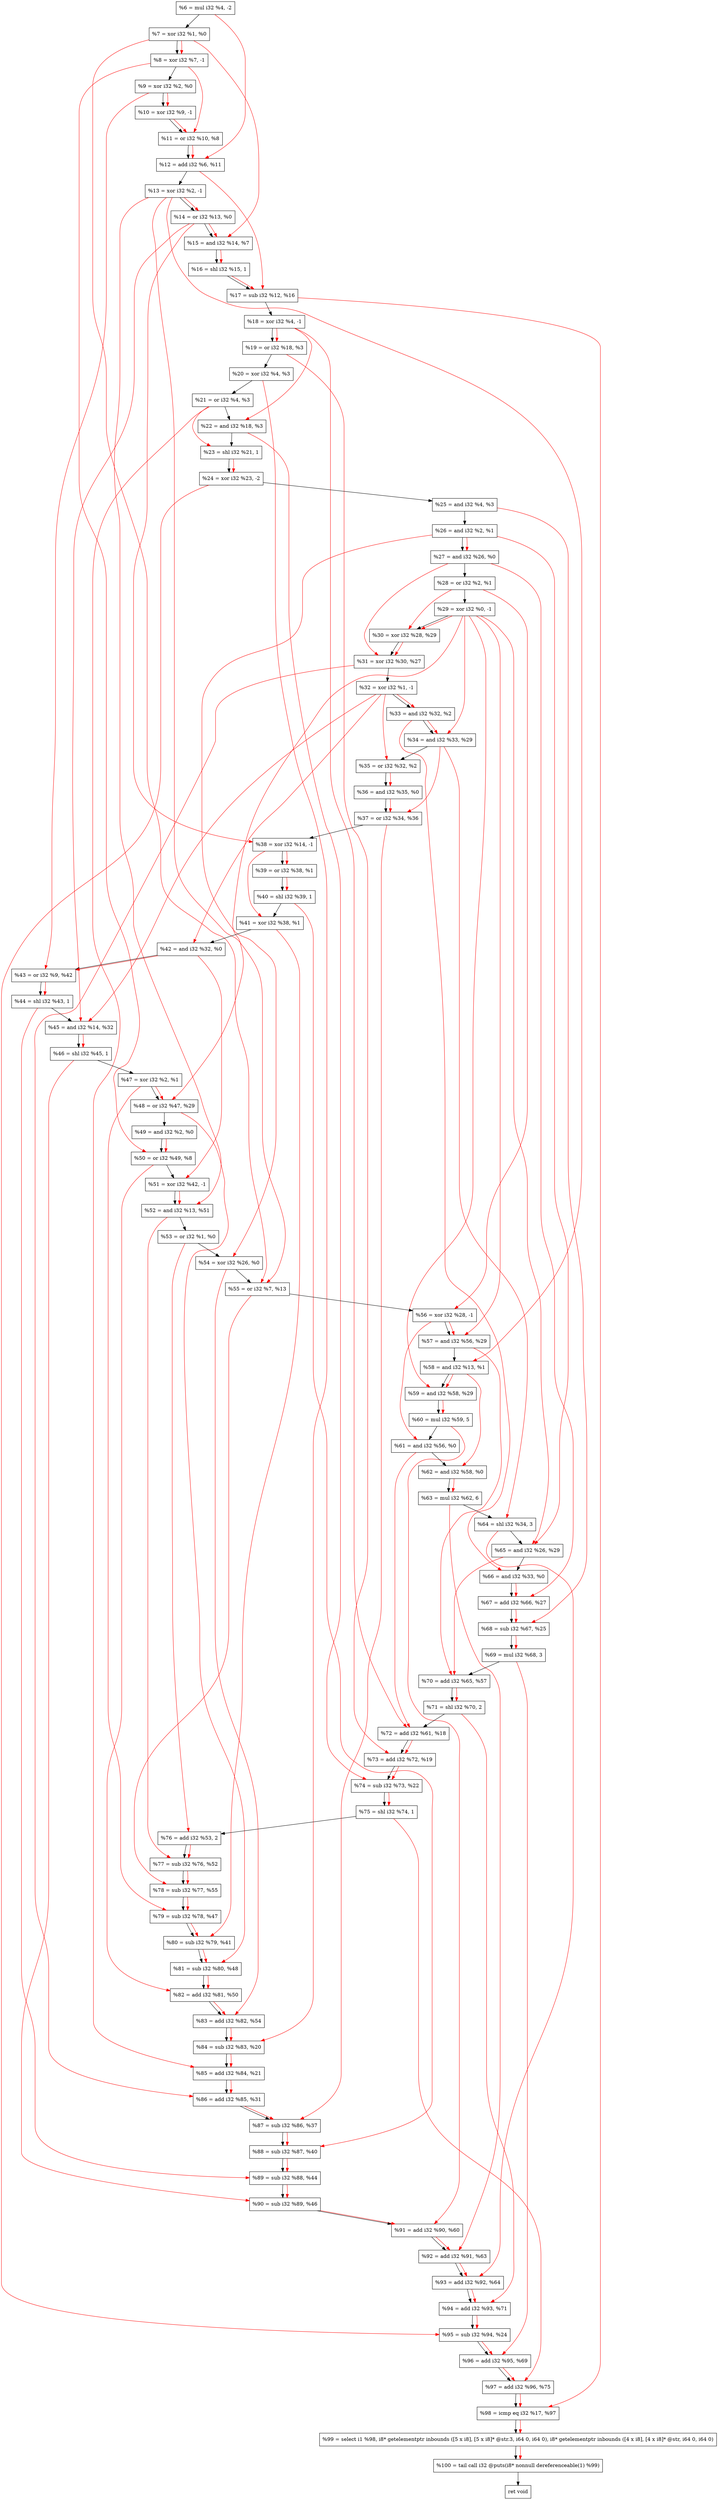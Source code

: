 digraph "DFG for'crackme' function" {
	Node0x9e32d0[shape=record, label="  %6 = mul i32 %4, -2"];
	Node0x9e3340[shape=record, label="  %7 = xor i32 %1, %0"];
	Node0x9e33e0[shape=record, label="  %8 = xor i32 %7, -1"];
	Node0x9e3450[shape=record, label="  %9 = xor i32 %2, %0"];
	Node0x9e34c0[shape=record, label="  %10 = xor i32 %9, -1"];
	Node0x9e3530[shape=record, label="  %11 = or i32 %10, %8"];
	Node0x9e35a0[shape=record, label="  %12 = add i32 %6, %11"];
	Node0x9e3610[shape=record, label="  %13 = xor i32 %2, -1"];
	Node0x9e3680[shape=record, label="  %14 = or i32 %13, %0"];
	Node0x9e36f0[shape=record, label="  %15 = and i32 %14, %7"];
	Node0x9e3790[shape=record, label="  %16 = shl i32 %15, 1"];
	Node0x9e3800[shape=record, label="  %17 = sub i32 %12, %16"];
	Node0x9e3870[shape=record, label="  %18 = xor i32 %4, -1"];
	Node0x9e38e0[shape=record, label="  %19 = or i32 %18, %3"];
	Node0x9e3950[shape=record, label="  %20 = xor i32 %4, %3"];
	Node0x9e39c0[shape=record, label="  %21 = or i32 %4, %3"];
	Node0x9e3a30[shape=record, label="  %22 = and i32 %18, %3"];
	Node0x9e3aa0[shape=record, label="  %23 = shl i32 %21, 1"];
	Node0x9e3b10[shape=record, label="  %24 = xor i32 %23, -2"];
	Node0x9e3b80[shape=record, label="  %25 = and i32 %4, %3"];
	Node0x9e3bf0[shape=record, label="  %26 = and i32 %2, %1"];
	Node0x9e3c60[shape=record, label="  %27 = and i32 %26, %0"];
	Node0x9e3cd0[shape=record, label="  %28 = or i32 %2, %1"];
	Node0x9e3d40[shape=record, label="  %29 = xor i32 %0, -1"];
	Node0x9e3db0[shape=record, label="  %30 = xor i32 %28, %29"];
	Node0x9e3e20[shape=record, label="  %31 = xor i32 %30, %27"];
	Node0x9e3e90[shape=record, label="  %32 = xor i32 %1, -1"];
	Node0x9e4110[shape=record, label="  %33 = and i32 %32, %2"];
	Node0x9e4180[shape=record, label="  %34 = and i32 %33, %29"];
	Node0x9e41f0[shape=record, label="  %35 = or i32 %32, %2"];
	Node0x9e4260[shape=record, label="  %36 = and i32 %35, %0"];
	Node0x9e42d0[shape=record, label="  %37 = or i32 %34, %36"];
	Node0x9e4340[shape=record, label="  %38 = xor i32 %14, -1"];
	Node0x9e43b0[shape=record, label="  %39 = or i32 %38, %1"];
	Node0x9e4420[shape=record, label="  %40 = shl i32 %39, 1"];
	Node0x9e4490[shape=record, label="  %41 = xor i32 %38, %1"];
	Node0x9e4500[shape=record, label="  %42 = and i32 %32, %0"];
	Node0x9e4570[shape=record, label="  %43 = or i32 %9, %42"];
	Node0x9e45e0[shape=record, label="  %44 = shl i32 %43, 1"];
	Node0x9e4650[shape=record, label="  %45 = and i32 %14, %32"];
	Node0x9e46c0[shape=record, label="  %46 = shl i32 %45, 1"];
	Node0x9e4730[shape=record, label="  %47 = xor i32 %2, %1"];
	Node0x9e47a0[shape=record, label="  %48 = or i32 %47, %29"];
	Node0x9e4810[shape=record, label="  %49 = and i32 %2, %0"];
	Node0x9e4880[shape=record, label="  %50 = or i32 %49, %8"];
	Node0x9e48f0[shape=record, label="  %51 = xor i32 %42, -1"];
	Node0x9e4960[shape=record, label="  %52 = and i32 %13, %51"];
	Node0x9e49d0[shape=record, label="  %53 = or i32 %1, %0"];
	Node0x9e4a40[shape=record, label="  %54 = xor i32 %26, %0"];
	Node0x9e4ab0[shape=record, label="  %55 = or i32 %7, %13"];
	Node0x9e4b20[shape=record, label="  %56 = xor i32 %28, -1"];
	Node0x9e4b90[shape=record, label="  %57 = and i32 %56, %29"];
	Node0x9e4c00[shape=record, label="  %58 = and i32 %13, %1"];
	Node0x9e4c70[shape=record, label="  %59 = and i32 %58, %29"];
	Node0x9e4d10[shape=record, label="  %60 = mul i32 %59, 5"];
	Node0x9e4d80[shape=record, label="  %61 = and i32 %56, %0"];
	Node0x9e4df0[shape=record, label="  %62 = and i32 %58, %0"];
	Node0x9e4e90[shape=record, label="  %63 = mul i32 %62, 6"];
	Node0x9e4f30[shape=record, label="  %64 = shl i32 %34, 3"];
	Node0x9e53b0[shape=record, label="  %65 = and i32 %26, %29"];
	Node0x9e5420[shape=record, label="  %66 = and i32 %33, %0"];
	Node0x9e5490[shape=record, label="  %67 = add i32 %66, %27"];
	Node0x9e5500[shape=record, label="  %68 = sub i32 %67, %25"];
	Node0x9e5570[shape=record, label="  %69 = mul i32 %68, 3"];
	Node0x9e55e0[shape=record, label="  %70 = add i32 %65, %57"];
	Node0x9e5680[shape=record, label="  %71 = shl i32 %70, 2"];
	Node0x9e56f0[shape=record, label="  %72 = add i32 %61, %18"];
	Node0x9e5760[shape=record, label="  %73 = add i32 %72, %19"];
	Node0x9e57d0[shape=record, label="  %74 = sub i32 %73, %22"];
	Node0x9e5840[shape=record, label="  %75 = shl i32 %74, 1"];
	Node0x9e58b0[shape=record, label="  %76 = add i32 %53, 2"];
	Node0x9e5920[shape=record, label="  %77 = sub i32 %76, %52"];
	Node0x9e5990[shape=record, label="  %78 = sub i32 %77, %55"];
	Node0x9e5a00[shape=record, label="  %79 = sub i32 %78, %47"];
	Node0x9e5a70[shape=record, label="  %80 = sub i32 %79, %41"];
	Node0x9e5ae0[shape=record, label="  %81 = sub i32 %80, %48"];
	Node0x9e5b50[shape=record, label="  %82 = add i32 %81, %50"];
	Node0x9e5bc0[shape=record, label="  %83 = add i32 %82, %54"];
	Node0x9e5c30[shape=record, label="  %84 = sub i32 %83, %20"];
	Node0x9e5ca0[shape=record, label="  %85 = add i32 %84, %21"];
	Node0x9e5d10[shape=record, label="  %86 = add i32 %85, %31"];
	Node0x9e5d80[shape=record, label="  %87 = sub i32 %86, %37"];
	Node0x9e5df0[shape=record, label="  %88 = sub i32 %87, %40"];
	Node0x9e5e60[shape=record, label="  %89 = sub i32 %88, %44"];
	Node0x9e5ed0[shape=record, label="  %90 = sub i32 %89, %46"];
	Node0x9e5f40[shape=record, label="  %91 = add i32 %90, %60"];
	Node0x9e5fb0[shape=record, label="  %92 = add i32 %91, %63"];
	Node0x9e6020[shape=record, label="  %93 = add i32 %92, %64"];
	Node0x9e6090[shape=record, label="  %94 = add i32 %93, %71"];
	Node0x9e6100[shape=record, label="  %95 = sub i32 %94, %24"];
	Node0x9e6170[shape=record, label="  %96 = add i32 %95, %69"];
	Node0x9e61e0[shape=record, label="  %97 = add i32 %96, %75"];
	Node0x9e6250[shape=record, label="  %98 = icmp eq i32 %17, %97"];
	Node0x983268[shape=record, label="  %99 = select i1 %98, i8* getelementptr inbounds ([5 x i8], [5 x i8]* @str.3, i64 0, i64 0), i8* getelementptr inbounds ([4 x i8], [4 x i8]* @str, i64 0, i64 0)"];
	Node0x9e64e0[shape=record, label="  %100 = tail call i32 @puts(i8* nonnull dereferenceable(1) %99)"];
	Node0x9e6530[shape=record, label="  ret void"];
	Node0x9e32d0 -> Node0x9e3340;
	Node0x9e3340 -> Node0x9e33e0;
	Node0x9e33e0 -> Node0x9e3450;
	Node0x9e3450 -> Node0x9e34c0;
	Node0x9e34c0 -> Node0x9e3530;
	Node0x9e3530 -> Node0x9e35a0;
	Node0x9e35a0 -> Node0x9e3610;
	Node0x9e3610 -> Node0x9e3680;
	Node0x9e3680 -> Node0x9e36f0;
	Node0x9e36f0 -> Node0x9e3790;
	Node0x9e3790 -> Node0x9e3800;
	Node0x9e3800 -> Node0x9e3870;
	Node0x9e3870 -> Node0x9e38e0;
	Node0x9e38e0 -> Node0x9e3950;
	Node0x9e3950 -> Node0x9e39c0;
	Node0x9e39c0 -> Node0x9e3a30;
	Node0x9e3a30 -> Node0x9e3aa0;
	Node0x9e3aa0 -> Node0x9e3b10;
	Node0x9e3b10 -> Node0x9e3b80;
	Node0x9e3b80 -> Node0x9e3bf0;
	Node0x9e3bf0 -> Node0x9e3c60;
	Node0x9e3c60 -> Node0x9e3cd0;
	Node0x9e3cd0 -> Node0x9e3d40;
	Node0x9e3d40 -> Node0x9e3db0;
	Node0x9e3db0 -> Node0x9e3e20;
	Node0x9e3e20 -> Node0x9e3e90;
	Node0x9e3e90 -> Node0x9e4110;
	Node0x9e4110 -> Node0x9e4180;
	Node0x9e4180 -> Node0x9e41f0;
	Node0x9e41f0 -> Node0x9e4260;
	Node0x9e4260 -> Node0x9e42d0;
	Node0x9e42d0 -> Node0x9e4340;
	Node0x9e4340 -> Node0x9e43b0;
	Node0x9e43b0 -> Node0x9e4420;
	Node0x9e4420 -> Node0x9e4490;
	Node0x9e4490 -> Node0x9e4500;
	Node0x9e4500 -> Node0x9e4570;
	Node0x9e4570 -> Node0x9e45e0;
	Node0x9e45e0 -> Node0x9e4650;
	Node0x9e4650 -> Node0x9e46c0;
	Node0x9e46c0 -> Node0x9e4730;
	Node0x9e4730 -> Node0x9e47a0;
	Node0x9e47a0 -> Node0x9e4810;
	Node0x9e4810 -> Node0x9e4880;
	Node0x9e4880 -> Node0x9e48f0;
	Node0x9e48f0 -> Node0x9e4960;
	Node0x9e4960 -> Node0x9e49d0;
	Node0x9e49d0 -> Node0x9e4a40;
	Node0x9e4a40 -> Node0x9e4ab0;
	Node0x9e4ab0 -> Node0x9e4b20;
	Node0x9e4b20 -> Node0x9e4b90;
	Node0x9e4b90 -> Node0x9e4c00;
	Node0x9e4c00 -> Node0x9e4c70;
	Node0x9e4c70 -> Node0x9e4d10;
	Node0x9e4d10 -> Node0x9e4d80;
	Node0x9e4d80 -> Node0x9e4df0;
	Node0x9e4df0 -> Node0x9e4e90;
	Node0x9e4e90 -> Node0x9e4f30;
	Node0x9e4f30 -> Node0x9e53b0;
	Node0x9e53b0 -> Node0x9e5420;
	Node0x9e5420 -> Node0x9e5490;
	Node0x9e5490 -> Node0x9e5500;
	Node0x9e5500 -> Node0x9e5570;
	Node0x9e5570 -> Node0x9e55e0;
	Node0x9e55e0 -> Node0x9e5680;
	Node0x9e5680 -> Node0x9e56f0;
	Node0x9e56f0 -> Node0x9e5760;
	Node0x9e5760 -> Node0x9e57d0;
	Node0x9e57d0 -> Node0x9e5840;
	Node0x9e5840 -> Node0x9e58b0;
	Node0x9e58b0 -> Node0x9e5920;
	Node0x9e5920 -> Node0x9e5990;
	Node0x9e5990 -> Node0x9e5a00;
	Node0x9e5a00 -> Node0x9e5a70;
	Node0x9e5a70 -> Node0x9e5ae0;
	Node0x9e5ae0 -> Node0x9e5b50;
	Node0x9e5b50 -> Node0x9e5bc0;
	Node0x9e5bc0 -> Node0x9e5c30;
	Node0x9e5c30 -> Node0x9e5ca0;
	Node0x9e5ca0 -> Node0x9e5d10;
	Node0x9e5d10 -> Node0x9e5d80;
	Node0x9e5d80 -> Node0x9e5df0;
	Node0x9e5df0 -> Node0x9e5e60;
	Node0x9e5e60 -> Node0x9e5ed0;
	Node0x9e5ed0 -> Node0x9e5f40;
	Node0x9e5f40 -> Node0x9e5fb0;
	Node0x9e5fb0 -> Node0x9e6020;
	Node0x9e6020 -> Node0x9e6090;
	Node0x9e6090 -> Node0x9e6100;
	Node0x9e6100 -> Node0x9e6170;
	Node0x9e6170 -> Node0x9e61e0;
	Node0x9e61e0 -> Node0x9e6250;
	Node0x9e6250 -> Node0x983268;
	Node0x983268 -> Node0x9e64e0;
	Node0x9e64e0 -> Node0x9e6530;
edge [color=red]
	Node0x9e3340 -> Node0x9e33e0;
	Node0x9e3450 -> Node0x9e34c0;
	Node0x9e34c0 -> Node0x9e3530;
	Node0x9e33e0 -> Node0x9e3530;
	Node0x9e32d0 -> Node0x9e35a0;
	Node0x9e3530 -> Node0x9e35a0;
	Node0x9e3610 -> Node0x9e3680;
	Node0x9e3680 -> Node0x9e36f0;
	Node0x9e3340 -> Node0x9e36f0;
	Node0x9e36f0 -> Node0x9e3790;
	Node0x9e35a0 -> Node0x9e3800;
	Node0x9e3790 -> Node0x9e3800;
	Node0x9e3870 -> Node0x9e38e0;
	Node0x9e3870 -> Node0x9e3a30;
	Node0x9e39c0 -> Node0x9e3aa0;
	Node0x9e3aa0 -> Node0x9e3b10;
	Node0x9e3bf0 -> Node0x9e3c60;
	Node0x9e3cd0 -> Node0x9e3db0;
	Node0x9e3d40 -> Node0x9e3db0;
	Node0x9e3db0 -> Node0x9e3e20;
	Node0x9e3c60 -> Node0x9e3e20;
	Node0x9e3e90 -> Node0x9e4110;
	Node0x9e4110 -> Node0x9e4180;
	Node0x9e3d40 -> Node0x9e4180;
	Node0x9e3e90 -> Node0x9e41f0;
	Node0x9e41f0 -> Node0x9e4260;
	Node0x9e4180 -> Node0x9e42d0;
	Node0x9e4260 -> Node0x9e42d0;
	Node0x9e3680 -> Node0x9e4340;
	Node0x9e4340 -> Node0x9e43b0;
	Node0x9e43b0 -> Node0x9e4420;
	Node0x9e4340 -> Node0x9e4490;
	Node0x9e3e90 -> Node0x9e4500;
	Node0x9e3450 -> Node0x9e4570;
	Node0x9e4500 -> Node0x9e4570;
	Node0x9e4570 -> Node0x9e45e0;
	Node0x9e3680 -> Node0x9e4650;
	Node0x9e3e90 -> Node0x9e4650;
	Node0x9e4650 -> Node0x9e46c0;
	Node0x9e4730 -> Node0x9e47a0;
	Node0x9e3d40 -> Node0x9e47a0;
	Node0x9e4810 -> Node0x9e4880;
	Node0x9e33e0 -> Node0x9e4880;
	Node0x9e4500 -> Node0x9e48f0;
	Node0x9e3610 -> Node0x9e4960;
	Node0x9e48f0 -> Node0x9e4960;
	Node0x9e3bf0 -> Node0x9e4a40;
	Node0x9e3340 -> Node0x9e4ab0;
	Node0x9e3610 -> Node0x9e4ab0;
	Node0x9e3cd0 -> Node0x9e4b20;
	Node0x9e4b20 -> Node0x9e4b90;
	Node0x9e3d40 -> Node0x9e4b90;
	Node0x9e3610 -> Node0x9e4c00;
	Node0x9e4c00 -> Node0x9e4c70;
	Node0x9e3d40 -> Node0x9e4c70;
	Node0x9e4c70 -> Node0x9e4d10;
	Node0x9e4b20 -> Node0x9e4d80;
	Node0x9e4c00 -> Node0x9e4df0;
	Node0x9e4df0 -> Node0x9e4e90;
	Node0x9e4180 -> Node0x9e4f30;
	Node0x9e3bf0 -> Node0x9e53b0;
	Node0x9e3d40 -> Node0x9e53b0;
	Node0x9e4110 -> Node0x9e5420;
	Node0x9e5420 -> Node0x9e5490;
	Node0x9e3c60 -> Node0x9e5490;
	Node0x9e5490 -> Node0x9e5500;
	Node0x9e3b80 -> Node0x9e5500;
	Node0x9e5500 -> Node0x9e5570;
	Node0x9e53b0 -> Node0x9e55e0;
	Node0x9e4b90 -> Node0x9e55e0;
	Node0x9e55e0 -> Node0x9e5680;
	Node0x9e4d80 -> Node0x9e56f0;
	Node0x9e3870 -> Node0x9e56f0;
	Node0x9e56f0 -> Node0x9e5760;
	Node0x9e38e0 -> Node0x9e5760;
	Node0x9e5760 -> Node0x9e57d0;
	Node0x9e3a30 -> Node0x9e57d0;
	Node0x9e57d0 -> Node0x9e5840;
	Node0x9e49d0 -> Node0x9e58b0;
	Node0x9e58b0 -> Node0x9e5920;
	Node0x9e4960 -> Node0x9e5920;
	Node0x9e5920 -> Node0x9e5990;
	Node0x9e4ab0 -> Node0x9e5990;
	Node0x9e5990 -> Node0x9e5a00;
	Node0x9e4730 -> Node0x9e5a00;
	Node0x9e5a00 -> Node0x9e5a70;
	Node0x9e4490 -> Node0x9e5a70;
	Node0x9e5a70 -> Node0x9e5ae0;
	Node0x9e47a0 -> Node0x9e5ae0;
	Node0x9e5ae0 -> Node0x9e5b50;
	Node0x9e4880 -> Node0x9e5b50;
	Node0x9e5b50 -> Node0x9e5bc0;
	Node0x9e4a40 -> Node0x9e5bc0;
	Node0x9e5bc0 -> Node0x9e5c30;
	Node0x9e3950 -> Node0x9e5c30;
	Node0x9e5c30 -> Node0x9e5ca0;
	Node0x9e39c0 -> Node0x9e5ca0;
	Node0x9e5ca0 -> Node0x9e5d10;
	Node0x9e3e20 -> Node0x9e5d10;
	Node0x9e5d10 -> Node0x9e5d80;
	Node0x9e42d0 -> Node0x9e5d80;
	Node0x9e5d80 -> Node0x9e5df0;
	Node0x9e4420 -> Node0x9e5df0;
	Node0x9e5df0 -> Node0x9e5e60;
	Node0x9e45e0 -> Node0x9e5e60;
	Node0x9e5e60 -> Node0x9e5ed0;
	Node0x9e46c0 -> Node0x9e5ed0;
	Node0x9e5ed0 -> Node0x9e5f40;
	Node0x9e4d10 -> Node0x9e5f40;
	Node0x9e5f40 -> Node0x9e5fb0;
	Node0x9e4e90 -> Node0x9e5fb0;
	Node0x9e5fb0 -> Node0x9e6020;
	Node0x9e4f30 -> Node0x9e6020;
	Node0x9e6020 -> Node0x9e6090;
	Node0x9e5680 -> Node0x9e6090;
	Node0x9e6090 -> Node0x9e6100;
	Node0x9e3b10 -> Node0x9e6100;
	Node0x9e6100 -> Node0x9e6170;
	Node0x9e5570 -> Node0x9e6170;
	Node0x9e6170 -> Node0x9e61e0;
	Node0x9e5840 -> Node0x9e61e0;
	Node0x9e3800 -> Node0x9e6250;
	Node0x9e61e0 -> Node0x9e6250;
	Node0x9e6250 -> Node0x983268;
	Node0x983268 -> Node0x9e64e0;
}
